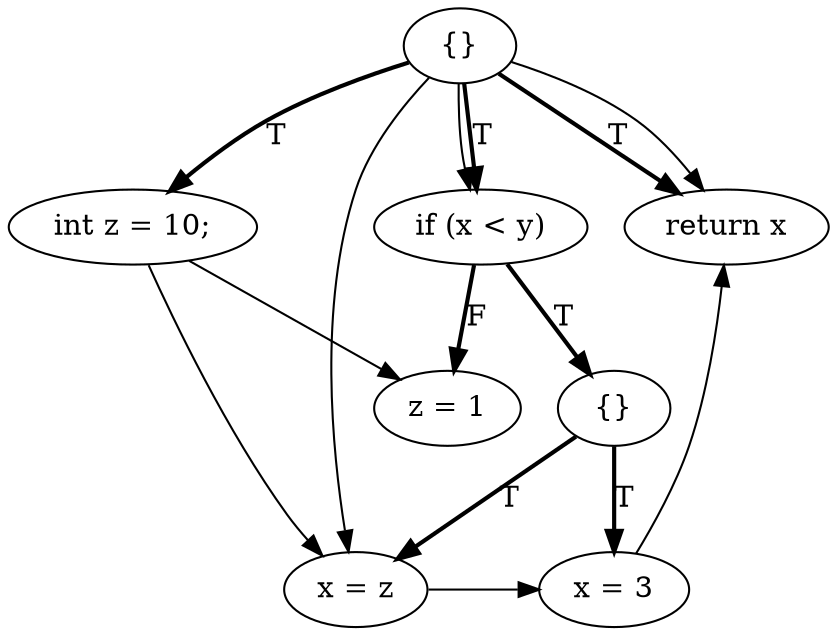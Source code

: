 digraph {
rankdir=TD;
3[label="{}"]; 
3 -> 4[label="T",style=bold];
4[label="int z = 10;"];
4 -> 2;
4 -> 6;
3 -> 0[label="T",style=bold];
0[label="if (x < y)"]; 
0 -> 1[label="T",style=bold];
1[label="{}"]; 
1 -> 6[label="T",style=bold];
6[label="x = z"];
6 -> 7;
1 -> 7[label="T",style=bold];
7[label="x = 3"];
7 -> 5;
0 -> 2[label="F",style=bold];
2[label="z = 1"];
3 -> 5[label="T",style=bold];
5[label="return x"];
3 -> 0;
3 -> 5;
3 -> 6;
{ rank=same 4 0 5 }{ rank=same 1 2 }{ rank=same 6 7 }
}